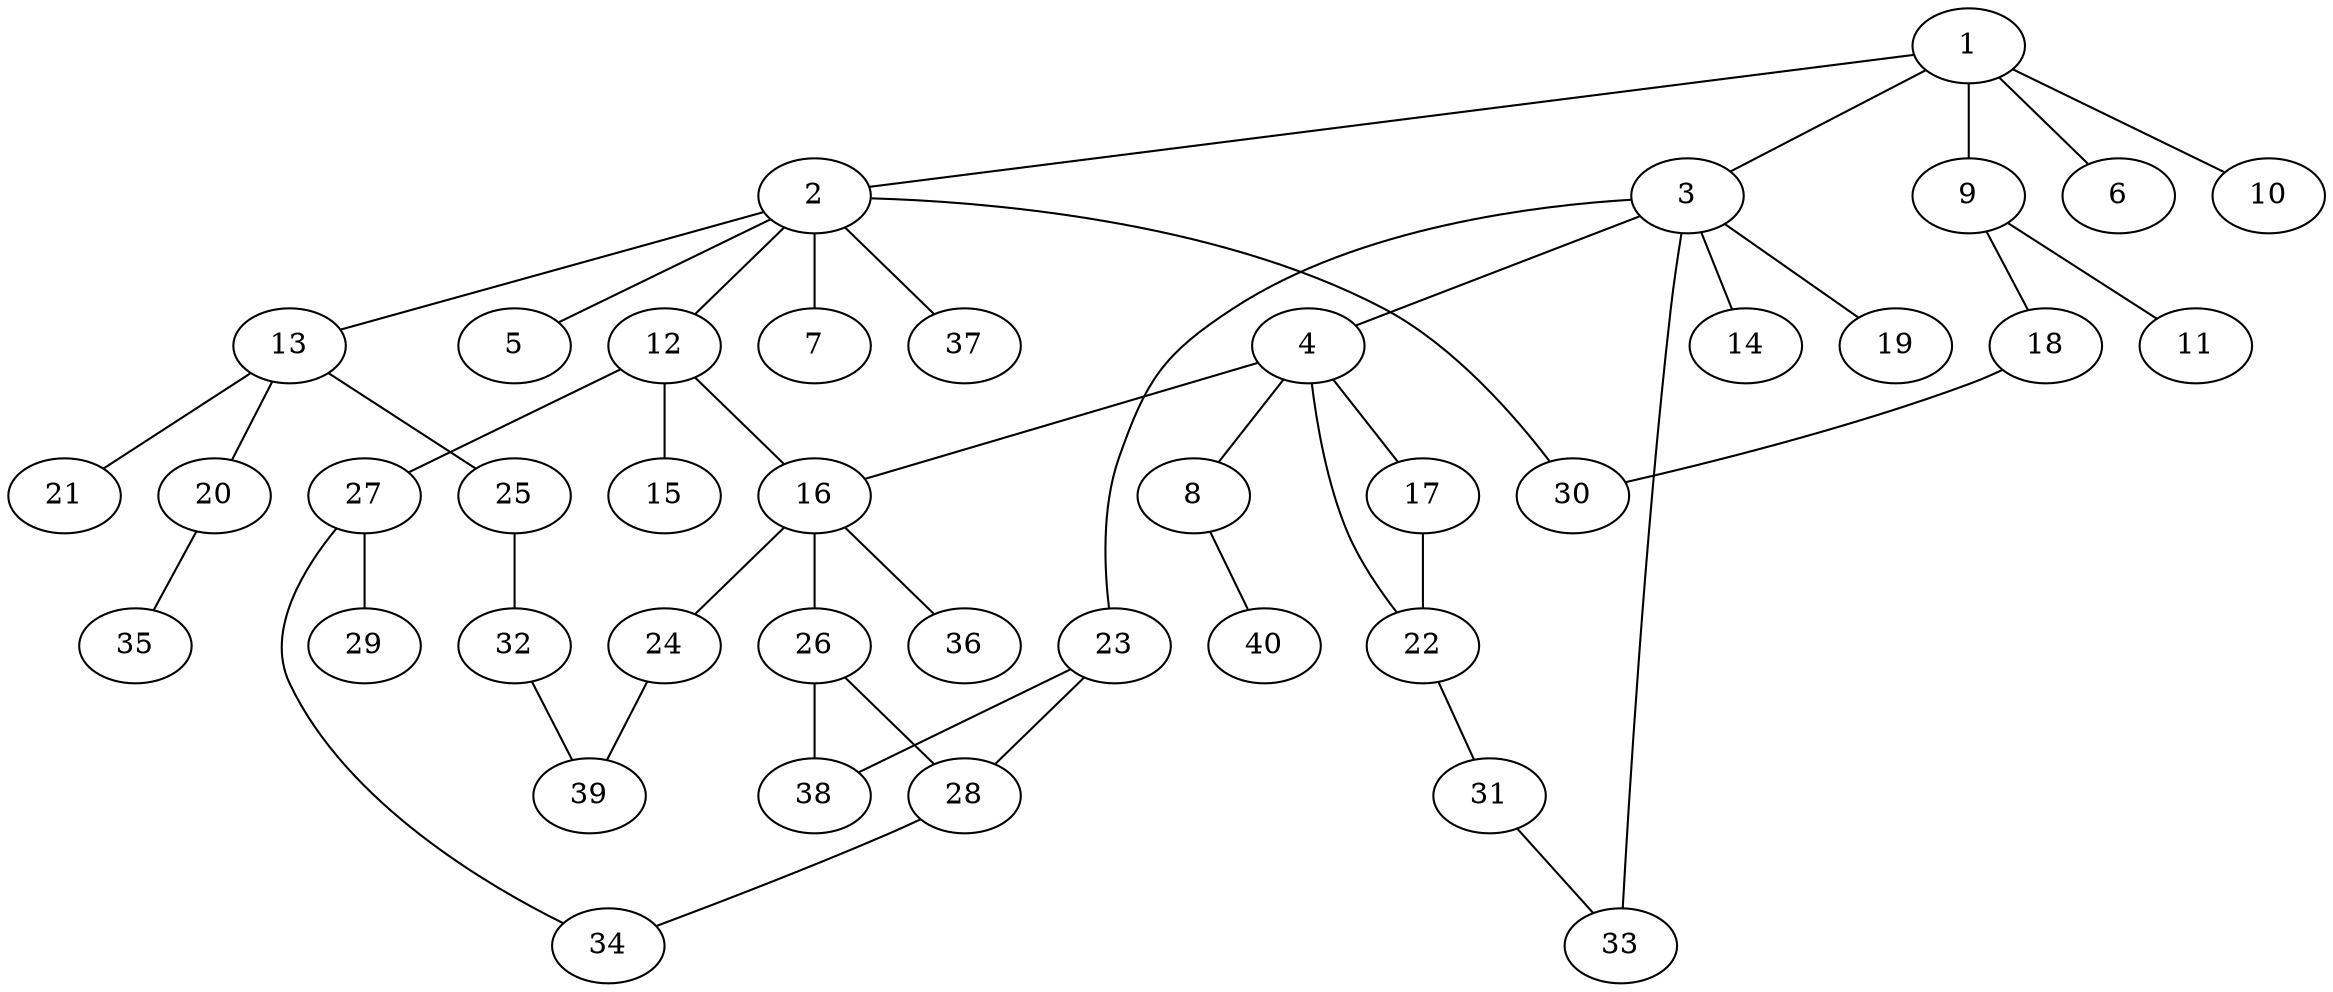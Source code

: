 graph graphname {1--2
1--3
1--6
1--9
1--10
2--5
2--7
2--12
2--13
2--30
2--37
3--4
3--14
3--19
3--23
3--33
4--8
4--16
4--17
4--22
8--40
9--11
9--18
12--15
12--16
12--27
13--20
13--21
13--25
16--24
16--26
16--36
17--22
18--30
20--35
22--31
23--28
23--38
24--39
25--32
26--28
26--38
27--29
27--34
28--34
31--33
32--39
}